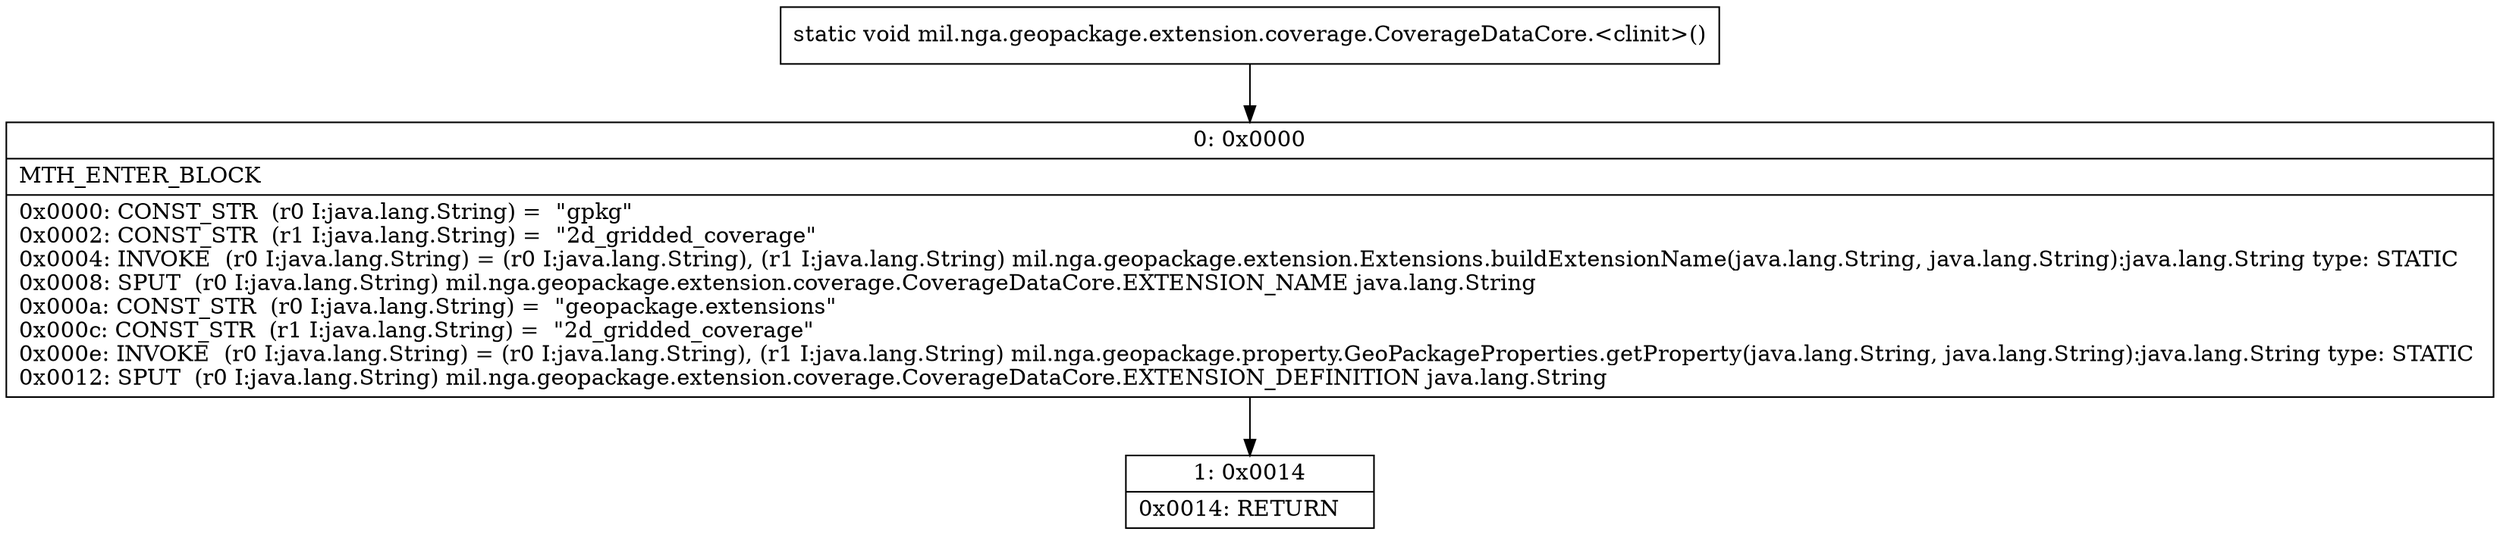 digraph "CFG formil.nga.geopackage.extension.coverage.CoverageDataCore.\<clinit\>()V" {
Node_0 [shape=record,label="{0\:\ 0x0000|MTH_ENTER_BLOCK\l|0x0000: CONST_STR  (r0 I:java.lang.String) =  \"gpkg\" \l0x0002: CONST_STR  (r1 I:java.lang.String) =  \"2d_gridded_coverage\" \l0x0004: INVOKE  (r0 I:java.lang.String) = (r0 I:java.lang.String), (r1 I:java.lang.String) mil.nga.geopackage.extension.Extensions.buildExtensionName(java.lang.String, java.lang.String):java.lang.String type: STATIC \l0x0008: SPUT  (r0 I:java.lang.String) mil.nga.geopackage.extension.coverage.CoverageDataCore.EXTENSION_NAME java.lang.String \l0x000a: CONST_STR  (r0 I:java.lang.String) =  \"geopackage.extensions\" \l0x000c: CONST_STR  (r1 I:java.lang.String) =  \"2d_gridded_coverage\" \l0x000e: INVOKE  (r0 I:java.lang.String) = (r0 I:java.lang.String), (r1 I:java.lang.String) mil.nga.geopackage.property.GeoPackageProperties.getProperty(java.lang.String, java.lang.String):java.lang.String type: STATIC \l0x0012: SPUT  (r0 I:java.lang.String) mil.nga.geopackage.extension.coverage.CoverageDataCore.EXTENSION_DEFINITION java.lang.String \l}"];
Node_1 [shape=record,label="{1\:\ 0x0014|0x0014: RETURN   \l}"];
MethodNode[shape=record,label="{static void mil.nga.geopackage.extension.coverage.CoverageDataCore.\<clinit\>() }"];
MethodNode -> Node_0;
Node_0 -> Node_1;
}

